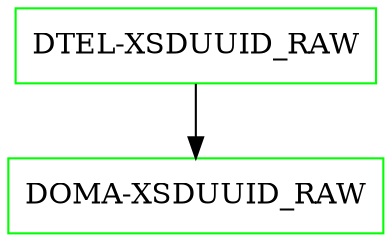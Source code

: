 digraph G {
  "DTEL-XSDUUID_RAW" [shape=box,color=green];
  "DOMA-XSDUUID_RAW" [shape=box,color=green,URL="./DOMA_XSDUUID_RAW.html"];
  "DTEL-XSDUUID_RAW" -> "DOMA-XSDUUID_RAW";
}
